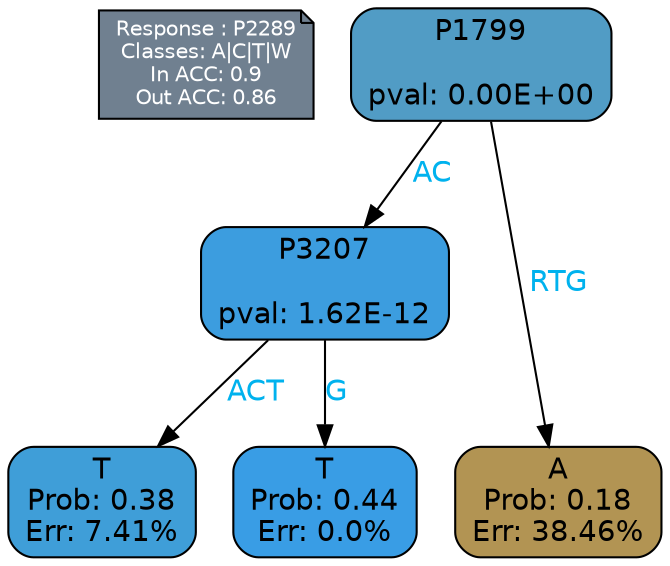 digraph Tree {
node [shape=box, style="filled, rounded", color="black", fontname=helvetica] ;
graph [ranksep=equally, splines=polylines, bgcolor=transparent, dpi=600] ;
edge [fontname=helvetica] ;
LEGEND [label="Response : P2289
Classes: A|C|T|W
In ACC: 0.9
Out ACC: 0.86
",shape=note,align=left,style=filled,fillcolor="slategray",fontcolor="white",fontsize=10];1 [label="P1799

pval: 0.00E+00", fillcolor="#519cc5"] ;
2 [label="P3207

pval: 1.62E-12", fillcolor="#3c9ddf"] ;
3 [label="T
Prob: 0.38
Err: 7.41%", fillcolor="#3f9ed8"] ;
4 [label="T
Prob: 0.44
Err: 0.0%", fillcolor="#399de5"] ;
5 [label="A
Prob: 0.18
Err: 38.46%", fillcolor="#b29453"] ;
1 -> 2 [label="AC",fontcolor=deepskyblue2] ;
1 -> 5 [label="RTG",fontcolor=deepskyblue2] ;
2 -> 3 [label="ACT",fontcolor=deepskyblue2] ;
2 -> 4 [label="G",fontcolor=deepskyblue2] ;
{rank = same; 3;4;5;}{rank = same; LEGEND;1;}}